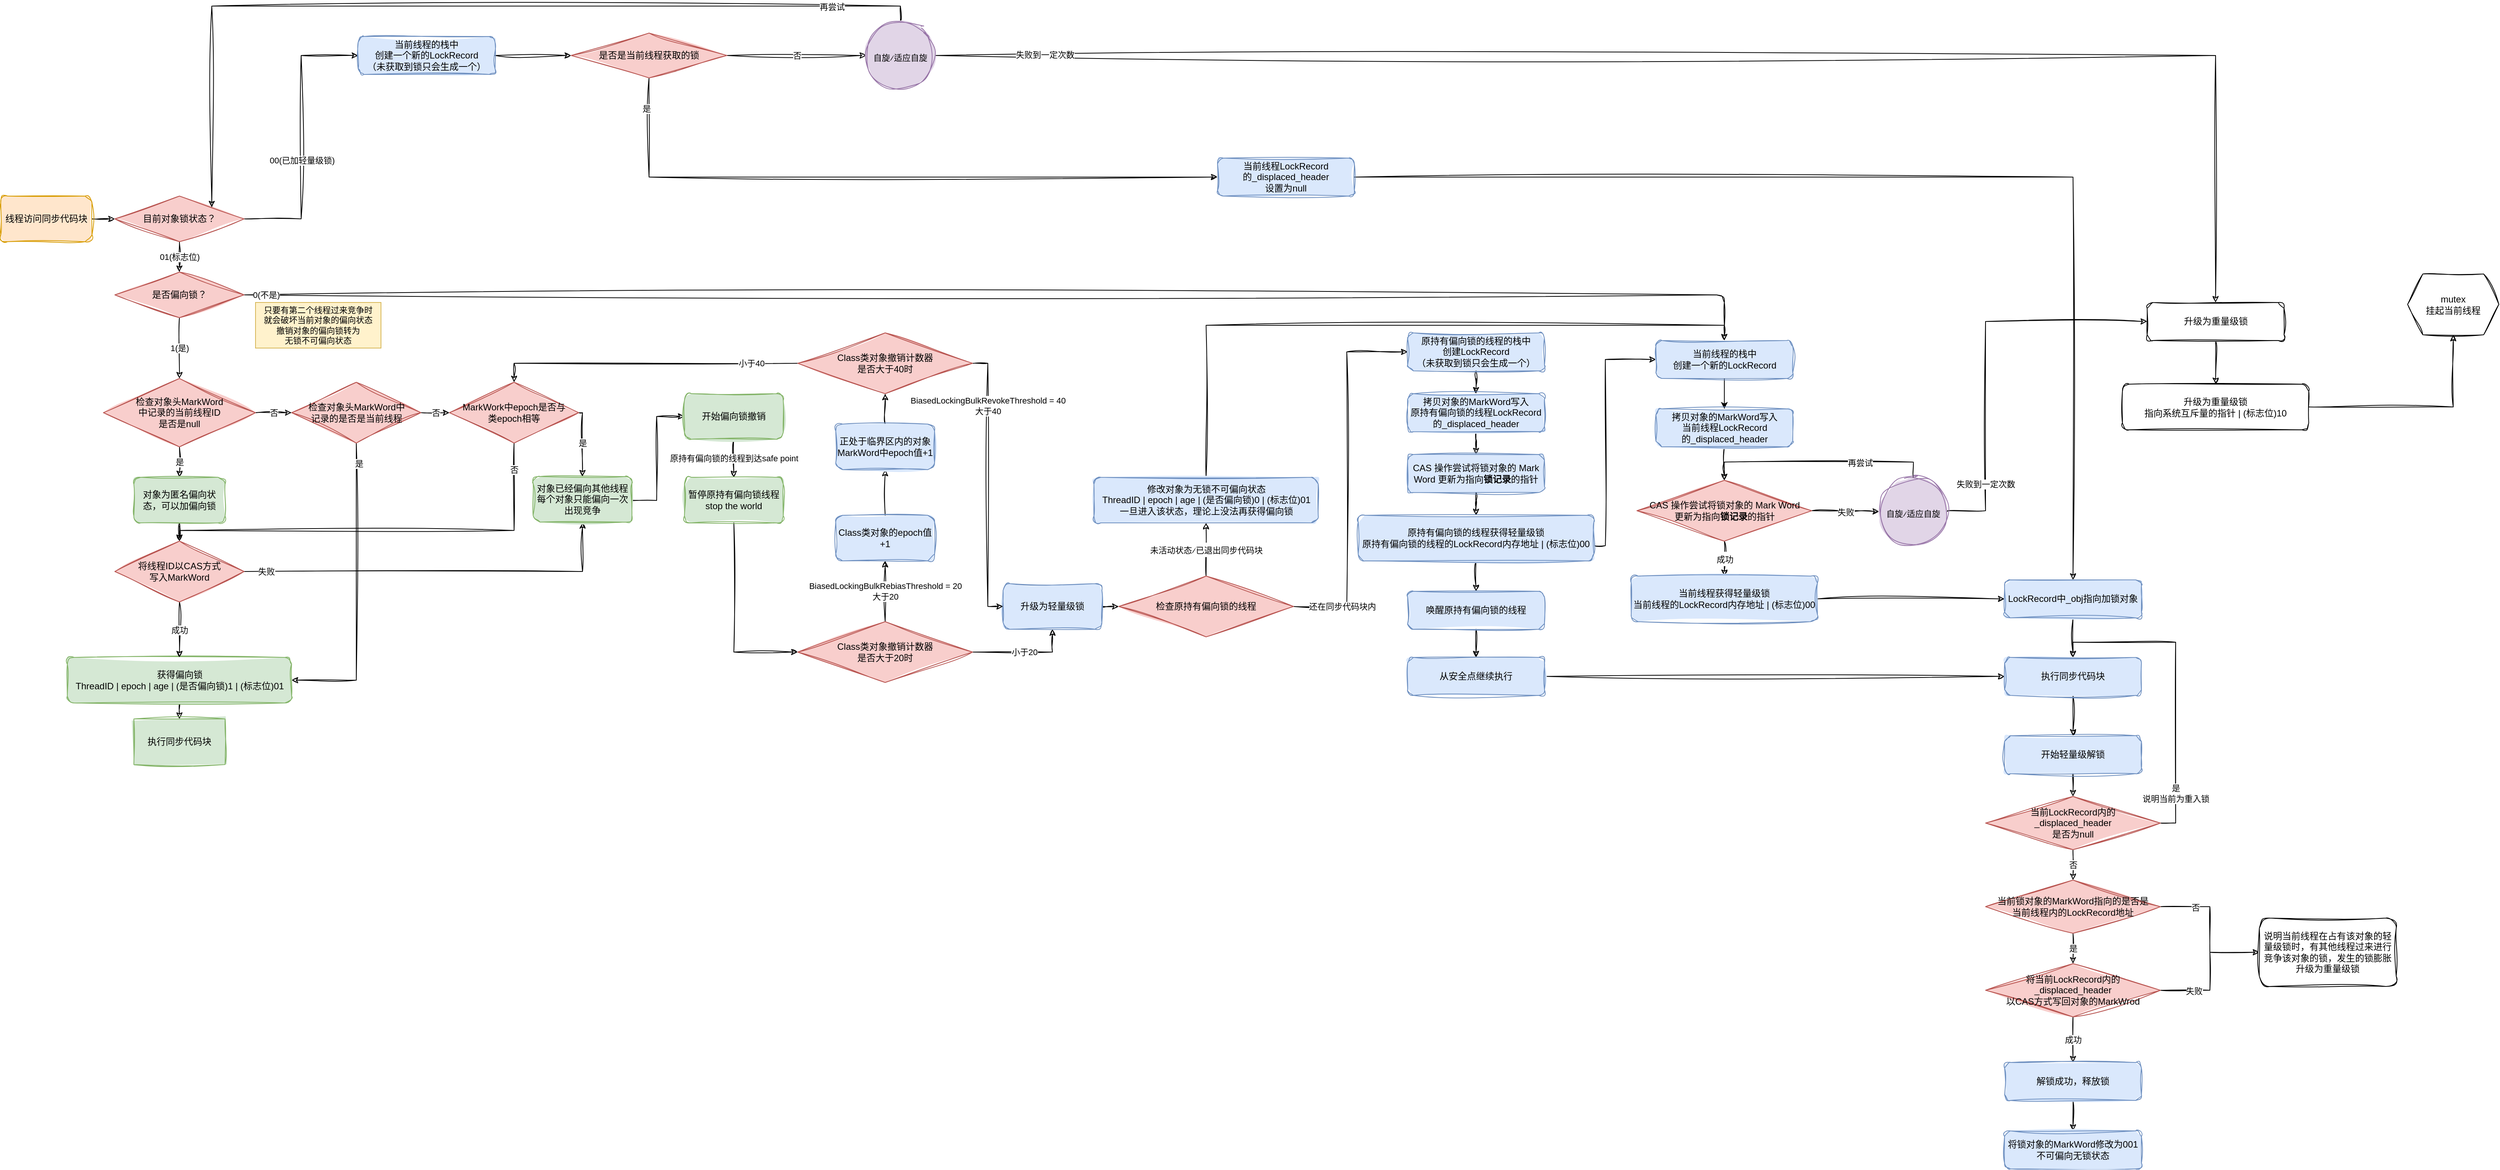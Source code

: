<mxfile version="20.8.16" type="device"><diagram name="第 1 页" id="Y8PNDL50BQj4xOIG8hcO"><mxGraphModel dx="4780" dy="3982" grid="1" gridSize="10" guides="1" tooltips="1" connect="1" arrows="1" fold="1" page="1" pageScale="1" pageWidth="827" pageHeight="1169" math="0" shadow="0"><root><mxCell id="0"/><mxCell id="1" parent="0"/><mxCell id="8H6UXR6yjuKnyTyYUlck-5" style="edgeStyle=orthogonalEdgeStyle;rounded=0;orthogonalLoop=1;jettySize=auto;html=1;exitX=1;exitY=0.5;exitDx=0;exitDy=0;entryX=0;entryY=0.5;entryDx=0;entryDy=0;sketch=1;curveFitting=1;jiggle=2;" parent="1" source="8H6UXR6yjuKnyTyYUlck-1" target="8H6UXR6yjuKnyTyYUlck-2" edge="1"><mxGeometry relative="1" as="geometry"/></mxCell><mxCell id="8H6UXR6yjuKnyTyYUlck-1" value="线程访问同步代码块" style="rounded=1;whiteSpace=wrap;html=1;sketch=1;curveFitting=1;jiggle=2;fillColor=#ffe6cc;strokeColor=#d79b00;fillStyle=solid;" parent="1" vertex="1"><mxGeometry x="10" y="-820" width="120" height="60" as="geometry"/></mxCell><mxCell id="8H6UXR6yjuKnyTyYUlck-6" value="01(标志位)" style="edgeStyle=orthogonalEdgeStyle;rounded=0;orthogonalLoop=1;jettySize=auto;html=1;exitX=0.5;exitY=1;exitDx=0;exitDy=0;entryX=0.5;entryY=0;entryDx=0;entryDy=0;sketch=1;curveFitting=1;jiggle=2;" parent="1" source="8H6UXR6yjuKnyTyYUlck-2" target="8H6UXR6yjuKnyTyYUlck-3" edge="1"><mxGeometry relative="1" as="geometry"><mxPoint as="offset"/></mxGeometry></mxCell><mxCell id="0Wx5KNQBChf4VUPkPu8S-46" style="edgeStyle=orthogonalEdgeStyle;rounded=0;orthogonalLoop=1;jettySize=auto;html=1;exitX=1;exitY=0.5;exitDx=0;exitDy=0;entryX=0;entryY=0.5;entryDx=0;entryDy=0;sketch=1;curveFitting=1;jiggle=2;" parent="1" source="8H6UXR6yjuKnyTyYUlck-2" target="0Wx5KNQBChf4VUPkPu8S-50" edge="1"><mxGeometry relative="1" as="geometry"><mxPoint x="470" y="-1090" as="targetPoint"/></mxGeometry></mxCell><mxCell id="0Wx5KNQBChf4VUPkPu8S-47" value="00(已加轻量级锁)" style="edgeLabel;html=1;align=center;verticalAlign=middle;resizable=0;points=[];" parent="0Wx5KNQBChf4VUPkPu8S-46" vertex="1" connectable="0"><mxGeometry x="-0.16" y="-1" relative="1" as="geometry"><mxPoint y="1" as="offset"/></mxGeometry></mxCell><mxCell id="8H6UXR6yjuKnyTyYUlck-2" value="目前对象锁状态？" style="rhombus;whiteSpace=wrap;html=1;sketch=1;curveFitting=1;jiggle=2;fillColor=#f8cecc;strokeColor=#b85450;fillStyle=solid;" parent="1" vertex="1"><mxGeometry x="160" y="-820" width="170" height="60" as="geometry"/></mxCell><mxCell id="8H6UXR6yjuKnyTyYUlck-7" value="1(是)" style="edgeStyle=orthogonalEdgeStyle;rounded=0;orthogonalLoop=1;jettySize=auto;html=1;exitX=0.5;exitY=1;exitDx=0;exitDy=0;sketch=1;curveFitting=1;jiggle=2;" parent="1" source="8H6UXR6yjuKnyTyYUlck-3" target="8H6UXR6yjuKnyTyYUlck-4" edge="1"><mxGeometry relative="1" as="geometry"/></mxCell><mxCell id="0Wx5KNQBChf4VUPkPu8S-2" style="edgeStyle=orthogonalEdgeStyle;rounded=1;orthogonalLoop=1;jettySize=auto;html=1;exitX=1;exitY=0.5;exitDx=0;exitDy=0;entryX=0.5;entryY=0;entryDx=0;entryDy=0;shadow=0;sketch=1;curveFitting=1;jiggle=2;" parent="1" source="8H6UXR6yjuKnyTyYUlck-3" target="-JZo-2B2mDlL2h-WQSQG-21" edge="1"><mxGeometry relative="1" as="geometry"/></mxCell><mxCell id="0Wx5KNQBChf4VUPkPu8S-3" value="&lt;div&gt;0(不是)&lt;/div&gt;" style="edgeLabel;html=1;align=center;verticalAlign=middle;resizable=0;points=[];" parent="0Wx5KNQBChf4VUPkPu8S-2" vertex="1" connectable="0"><mxGeometry x="-0.445" y="-8" relative="1" as="geometry"><mxPoint x="-528" y="-8" as="offset"/></mxGeometry></mxCell><mxCell id="8H6UXR6yjuKnyTyYUlck-3" value="是否偏向锁？" style="rhombus;whiteSpace=wrap;html=1;sketch=1;curveFitting=1;jiggle=2;fillColor=#f8cecc;strokeColor=#b85450;fillStyle=solid;" parent="1" vertex="1"><mxGeometry x="160" y="-720" width="170" height="60" as="geometry"/></mxCell><mxCell id="8H6UXR6yjuKnyTyYUlck-48" value="是" style="edgeStyle=orthogonalEdgeStyle;rounded=0;orthogonalLoop=1;jettySize=auto;html=1;exitX=0.5;exitY=1;exitDx=0;exitDy=0;entryX=0.5;entryY=0;entryDx=0;entryDy=0;sketch=1;curveFitting=1;jiggle=2;" parent="1" source="8H6UXR6yjuKnyTyYUlck-4" target="8H6UXR6yjuKnyTyYUlck-19" edge="1"><mxGeometry relative="1" as="geometry"/></mxCell><mxCell id="8H6UXR6yjuKnyTyYUlck-51" value="否" style="edgeStyle=orthogonalEdgeStyle;rounded=0;orthogonalLoop=1;jettySize=auto;html=1;exitX=1;exitY=0.5;exitDx=0;exitDy=0;entryX=0;entryY=0.5;entryDx=0;entryDy=0;sketch=1;curveFitting=1;jiggle=2;" parent="1" source="8H6UXR6yjuKnyTyYUlck-4" target="8H6UXR6yjuKnyTyYUlck-13" edge="1"><mxGeometry relative="1" as="geometry"/></mxCell><mxCell id="8H6UXR6yjuKnyTyYUlck-4" value="&lt;div&gt;检查对象头MarkWord&lt;/div&gt;&lt;div&gt;中记录的当前线程ID&lt;/div&gt;&lt;div&gt;是否是null&lt;br&gt;&lt;/div&gt;" style="rhombus;whiteSpace=wrap;html=1;sketch=1;curveFitting=1;jiggle=2;fillColor=#f8cecc;strokeColor=#b85450;fillStyle=solid;" parent="1" vertex="1"><mxGeometry x="145" y="-580" width="200" height="90" as="geometry"/></mxCell><mxCell id="8H6UXR6yjuKnyTyYUlck-12" style="edgeStyle=orthogonalEdgeStyle;rounded=0;orthogonalLoop=1;jettySize=auto;html=1;exitX=0.5;exitY=1;exitDx=0;exitDy=0;entryX=0.5;entryY=0;entryDx=0;entryDy=0;sketch=1;curveFitting=1;jiggle=2;" parent="1" source="8H6UXR6yjuKnyTyYUlck-8" target="8H6UXR6yjuKnyTyYUlck-11" edge="1"><mxGeometry relative="1" as="geometry"/></mxCell><mxCell id="8H6UXR6yjuKnyTyYUlck-8" value="&lt;div&gt;获得偏向锁&lt;/div&gt;&lt;div&gt;ThreadID | epoch | age | (是否偏向锁)1 | (标志位)01&lt;br&gt;&lt;/div&gt;" style="rounded=1;whiteSpace=wrap;html=1;sketch=1;curveFitting=1;jiggle=2;fillColor=#d5e8d4;strokeColor=#82b366;fillStyle=solid;" parent="1" vertex="1"><mxGeometry x="97.5" y="-213" width="295" height="60" as="geometry"/></mxCell><mxCell id="8H6UXR6yjuKnyTyYUlck-11" value="执行同步代码块" style="rounded=0;whiteSpace=wrap;html=1;sketch=1;curveFitting=1;jiggle=2;fillColor=#d5e8d4;strokeColor=#82b366;fillStyle=solid;" parent="1" vertex="1"><mxGeometry x="185" y="-132" width="120" height="60" as="geometry"/></mxCell><mxCell id="8H6UXR6yjuKnyTyYUlck-52" value="是" style="edgeStyle=orthogonalEdgeStyle;rounded=0;orthogonalLoop=1;jettySize=auto;html=1;exitX=0.5;exitY=1;exitDx=0;exitDy=0;entryX=1;entryY=0.5;entryDx=0;entryDy=0;sketch=1;curveFitting=1;jiggle=2;" parent="1" source="8H6UXR6yjuKnyTyYUlck-13" target="8H6UXR6yjuKnyTyYUlck-8" edge="1"><mxGeometry x="-0.863" y="3" relative="1" as="geometry"><mxPoint as="offset"/></mxGeometry></mxCell><mxCell id="8H6UXR6yjuKnyTyYUlck-54" value="否" style="edgeStyle=orthogonalEdgeStyle;rounded=0;orthogonalLoop=1;jettySize=auto;html=1;exitX=1;exitY=0.5;exitDx=0;exitDy=0;entryX=0;entryY=0.5;entryDx=0;entryDy=0;sketch=1;curveFitting=1;jiggle=2;" parent="1" source="8H6UXR6yjuKnyTyYUlck-13" target="8H6UXR6yjuKnyTyYUlck-53" edge="1"><mxGeometry relative="1" as="geometry"/></mxCell><mxCell id="8H6UXR6yjuKnyTyYUlck-13" value="&lt;div&gt;检查对象头MarkWord中&lt;/div&gt;&lt;div&gt;记录的是否是当前线程&lt;br&gt;&lt;/div&gt;" style="rhombus;whiteSpace=wrap;html=1;sketch=1;curveFitting=1;jiggle=2;fillColor=#f8cecc;strokeColor=#b85450;fillStyle=solid;" parent="1" vertex="1"><mxGeometry x="392.5" y="-575" width="170" height="80" as="geometry"/></mxCell><mxCell id="8H6UXR6yjuKnyTyYUlck-50" value="成功" style="edgeStyle=orthogonalEdgeStyle;rounded=0;orthogonalLoop=1;jettySize=auto;html=1;exitX=0.5;exitY=1;exitDx=0;exitDy=0;entryX=0.5;entryY=0;entryDx=0;entryDy=0;sketch=1;curveFitting=1;jiggle=2;" parent="1" source="8H6UXR6yjuKnyTyYUlck-18" target="8H6UXR6yjuKnyTyYUlck-8" edge="1"><mxGeometry relative="1" as="geometry"/></mxCell><mxCell id="8H6UXR6yjuKnyTyYUlck-56" value="失败" style="edgeStyle=orthogonalEdgeStyle;rounded=0;orthogonalLoop=1;jettySize=auto;html=1;exitX=1;exitY=0.5;exitDx=0;exitDy=0;entryX=0.5;entryY=1;entryDx=0;entryDy=0;sketch=1;curveFitting=1;jiggle=2;" parent="1" source="8H6UXR6yjuKnyTyYUlck-18" target="8H6UXR6yjuKnyTyYUlck-25" edge="1"><mxGeometry x="-0.888" relative="1" as="geometry"><mxPoint as="offset"/></mxGeometry></mxCell><mxCell id="8H6UXR6yjuKnyTyYUlck-18" value="&lt;div&gt;将线程ID以CAS方式&lt;/div&gt;&lt;div&gt;写入MarkWord&lt;/div&gt;" style="rhombus;whiteSpace=wrap;html=1;sketch=1;curveFitting=1;jiggle=2;fillColor=#f8cecc;strokeColor=#b85450;fillStyle=solid;" parent="1" vertex="1"><mxGeometry x="160" y="-366" width="170" height="80" as="geometry"/></mxCell><mxCell id="8H6UXR6yjuKnyTyYUlck-49" style="edgeStyle=orthogonalEdgeStyle;rounded=0;orthogonalLoop=1;jettySize=auto;html=1;exitX=0.5;exitY=1;exitDx=0;exitDy=0;sketch=1;curveFitting=1;jiggle=2;" parent="1" source="8H6UXR6yjuKnyTyYUlck-19" target="8H6UXR6yjuKnyTyYUlck-18" edge="1"><mxGeometry relative="1" as="geometry"/></mxCell><mxCell id="8H6UXR6yjuKnyTyYUlck-19" value="对象为匿名偏向状态，可以加偏向锁" style="rounded=1;whiteSpace=wrap;html=1;sketch=1;curveFitting=1;jiggle=2;fillColor=#d5e8d4;strokeColor=#82b366;fillStyle=solid;" parent="1" vertex="1"><mxGeometry x="185" y="-450" width="120" height="60" as="geometry"/></mxCell><mxCell id="6eZ106JahWfcC5_vLtNl-2" style="edgeStyle=orthogonalEdgeStyle;rounded=0;orthogonalLoop=1;jettySize=auto;html=1;exitX=1;exitY=0.5;exitDx=0;exitDy=0;entryX=0;entryY=0.5;entryDx=0;entryDy=0;sketch=1;curveFitting=1;jiggle=2;" parent="1" target="8H6UXR6yjuKnyTyYUlck-29" edge="1"><mxGeometry relative="1" as="geometry"><mxPoint x="835" y="-420" as="sourcePoint"/></mxGeometry></mxCell><mxCell id="8H6UXR6yjuKnyTyYUlck-25" value="&lt;div&gt;对象已经偏向其他线程&lt;/div&gt;&lt;div&gt;每个对象只能偏向一次&lt;/div&gt;&lt;div&gt;出现竞争&lt;br&gt;&lt;/div&gt;" style="rounded=1;whiteSpace=wrap;html=1;sketch=1;curveFitting=1;jiggle=2;fillColor=#d5e8d4;strokeColor=#82b366;fillStyle=solid;" parent="1" vertex="1"><mxGeometry x="710" y="-451" width="130" height="60" as="geometry"/></mxCell><mxCell id="8H6UXR6yjuKnyTyYUlck-32" value="原持有偏向锁的线程到达safe point" style="edgeStyle=orthogonalEdgeStyle;rounded=0;orthogonalLoop=1;jettySize=auto;html=1;exitX=0.5;exitY=1;exitDx=0;exitDy=0;entryX=0.5;entryY=0;entryDx=0;entryDy=0;sketch=1;curveFitting=1;jiggle=2;" parent="1" source="8H6UXR6yjuKnyTyYUlck-29" target="8H6UXR6yjuKnyTyYUlck-31" edge="1"><mxGeometry relative="1" as="geometry"/></mxCell><mxCell id="8H6UXR6yjuKnyTyYUlck-29" value="开始偏向锁撤销" style="rounded=1;whiteSpace=wrap;html=1;sketch=1;curveFitting=1;jiggle=2;fillColor=#d5e8d4;strokeColor=#82b366;fillStyle=solid;" parent="1" vertex="1"><mxGeometry x="909" y="-560" width="130" height="60" as="geometry"/></mxCell><mxCell id="6eZ106JahWfcC5_vLtNl-40" style="edgeStyle=orthogonalEdgeStyle;rounded=0;sketch=1;hachureGap=4;jiggle=2;curveFitting=1;orthogonalLoop=1;jettySize=auto;html=1;exitX=0.5;exitY=1;exitDx=0;exitDy=0;entryX=0;entryY=0.5;entryDx=0;entryDy=0;fontFamily=Architects Daughter;fontSource=https%3A%2F%2Ffonts.googleapis.com%2Fcss%3Ffamily%3DArchitects%2BDaughter;fontSize=16;" parent="1" source="8H6UXR6yjuKnyTyYUlck-31" target="8H6UXR6yjuKnyTyYUlck-40" edge="1"><mxGeometry relative="1" as="geometry"/></mxCell><mxCell id="8H6UXR6yjuKnyTyYUlck-31" value="&lt;div&gt;暂停原持有偏向锁线程&lt;/div&gt;&lt;div&gt;stop the world&lt;br&gt;&lt;/div&gt;" style="rounded=1;whiteSpace=wrap;html=1;sketch=1;curveFitting=1;jiggle=2;fillColor=#d5e8d4;strokeColor=#82b366;fillStyle=solid;" parent="1" vertex="1"><mxGeometry x="909" y="-450" width="130" height="60" as="geometry"/></mxCell><mxCell id="0Wx5KNQBChf4VUPkPu8S-41" style="edgeStyle=orthogonalEdgeStyle;rounded=0;orthogonalLoop=1;jettySize=auto;html=1;exitX=1;exitY=0.5;exitDx=0;exitDy=0;entryX=0;entryY=0.5;entryDx=0;entryDy=0;sketch=1;curveFitting=1;jiggle=2;" parent="1" source="8H6UXR6yjuKnyTyYUlck-33" target="6eZ106JahWfcC5_vLtNl-41" edge="1"><mxGeometry relative="1" as="geometry"/></mxCell><mxCell id="8H6UXR6yjuKnyTyYUlck-33" value="升级为轻量级锁" style="rounded=1;whiteSpace=wrap;html=1;sketch=1;curveFitting=1;jiggle=2;fillColor=#dae8fc;strokeColor=#6c8ebf;fillStyle=solid;" parent="1" vertex="1"><mxGeometry x="1328" y="-310" width="130" height="60" as="geometry"/></mxCell><mxCell id="6eZ106JahWfcC5_vLtNl-21" value="BiasedLockingBulkRebiasThreshold = 20&lt;div&gt;大于20&lt;br&gt;&lt;/div&gt;" style="edgeStyle=orthogonalEdgeStyle;rounded=0;orthogonalLoop=1;jettySize=auto;html=1;exitX=0.5;exitY=0;exitDx=0;exitDy=0;entryX=0.5;entryY=1;entryDx=0;entryDy=0;sketch=1;curveFitting=1;jiggle=2;" parent="1" source="8H6UXR6yjuKnyTyYUlck-40" target="6eZ106JahWfcC5_vLtNl-20" edge="1"><mxGeometry relative="1" as="geometry"/></mxCell><mxCell id="6eZ106JahWfcC5_vLtNl-26" value="小于20" style="edgeStyle=orthogonalEdgeStyle;rounded=0;orthogonalLoop=1;jettySize=auto;html=1;exitX=1;exitY=0.5;exitDx=0;exitDy=0;entryX=0.5;entryY=1;entryDx=0;entryDy=0;sketch=1;curveFitting=1;jiggle=2;" parent="1" source="8H6UXR6yjuKnyTyYUlck-40" target="8H6UXR6yjuKnyTyYUlck-33" edge="1"><mxGeometry relative="1" as="geometry"/></mxCell><mxCell id="8H6UXR6yjuKnyTyYUlck-40" value="&lt;div&gt;Class类对象撤销计数器&lt;/div&gt;&lt;div&gt;是否大于20时&lt;/div&gt;" style="rhombus;whiteSpace=wrap;html=1;sketch=1;curveFitting=1;jiggle=2;fillColor=#f8cecc;strokeColor=#b85450;fillStyle=solid;" parent="1" vertex="1"><mxGeometry x="1058" y="-260" width="230" height="80" as="geometry"/></mxCell><mxCell id="8H6UXR6yjuKnyTyYUlck-55" value="否" style="edgeStyle=orthogonalEdgeStyle;rounded=0;orthogonalLoop=1;jettySize=auto;html=1;exitX=0.5;exitY=1;exitDx=0;exitDy=0;entryX=0.5;entryY=0;entryDx=0;entryDy=0;sketch=1;curveFitting=1;jiggle=2;" parent="1" source="8H6UXR6yjuKnyTyYUlck-53" target="8H6UXR6yjuKnyTyYUlck-18" edge="1"><mxGeometry x="-0.877" relative="1" as="geometry"><Array as="points"><mxPoint x="685" y="-380"/><mxPoint x="245" y="-380"/></Array><mxPoint as="offset"/></mxGeometry></mxCell><mxCell id="8H6UXR6yjuKnyTyYUlck-57" value="是" style="edgeStyle=orthogonalEdgeStyle;rounded=0;orthogonalLoop=1;jettySize=auto;html=1;exitX=1;exitY=0.5;exitDx=0;exitDy=0;entryX=0.5;entryY=0;entryDx=0;entryDy=0;sketch=1;curveFitting=1;jiggle=2;" parent="1" source="8H6UXR6yjuKnyTyYUlck-53" target="8H6UXR6yjuKnyTyYUlck-25" edge="1"><mxGeometry relative="1" as="geometry"><Array as="points"><mxPoint x="775" y="-535"/></Array></mxGeometry></mxCell><mxCell id="8H6UXR6yjuKnyTyYUlck-53" value="&lt;div&gt;MarkWork中epoch是否与&lt;/div&gt;&lt;div&gt;类epoch相等&lt;/div&gt;" style="rhombus;whiteSpace=wrap;html=1;sketch=1;curveFitting=1;jiggle=2;fillColor=#f8cecc;strokeColor=#b85450;fillStyle=solid;" parent="1" vertex="1"><mxGeometry x="600" y="-575" width="170" height="80" as="geometry"/></mxCell><mxCell id="6eZ106JahWfcC5_vLtNl-27" value="&lt;div&gt;BiasedLockingBulkRevokeThreshold = 40&lt;/div&gt;&lt;div&gt;大于40&lt;br&gt;&lt;/div&gt;" style="edgeStyle=orthogonalEdgeStyle;rounded=0;orthogonalLoop=1;jettySize=auto;html=1;exitX=1;exitY=0.5;exitDx=0;exitDy=0;entryX=0;entryY=0.5;entryDx=0;entryDy=0;sketch=1;curveFitting=1;jiggle=2;" parent="1" source="6eZ106JahWfcC5_vLtNl-14" target="8H6UXR6yjuKnyTyYUlck-33" edge="1"><mxGeometry x="-0.579" relative="1" as="geometry"><Array as="points"><mxPoint x="1308" y="-600"/><mxPoint x="1308" y="-280"/></Array><mxPoint as="offset"/></mxGeometry></mxCell><mxCell id="6eZ106JahWfcC5_vLtNl-29" style="edgeStyle=orthogonalEdgeStyle;rounded=0;orthogonalLoop=1;jettySize=auto;html=1;exitX=0;exitY=0.5;exitDx=0;exitDy=0;entryX=0.5;entryY=0;entryDx=0;entryDy=0;sketch=1;curveFitting=1;jiggle=2;" parent="1" source="6eZ106JahWfcC5_vLtNl-14" target="8H6UXR6yjuKnyTyYUlck-53" edge="1"><mxGeometry relative="1" as="geometry"/></mxCell><mxCell id="6eZ106JahWfcC5_vLtNl-30" value="小于40" style="edgeLabel;html=1;align=center;verticalAlign=middle;resizable=0;points=[];" parent="6eZ106JahWfcC5_vLtNl-29" vertex="1" connectable="0"><mxGeometry x="-0.693" relative="1" as="geometry"><mxPoint as="offset"/></mxGeometry></mxCell><mxCell id="6eZ106JahWfcC5_vLtNl-14" value="&lt;div&gt;Class类对象撤销计数器&lt;/div&gt;&lt;div&gt;是否大于40时&lt;/div&gt;" style="rhombus;whiteSpace=wrap;html=1;sketch=1;curveFitting=1;jiggle=2;fillColor=#f8cecc;strokeColor=#b85450;fillStyle=solid;" parent="1" vertex="1"><mxGeometry x="1058" y="-640" width="230" height="80" as="geometry"/></mxCell><mxCell id="6eZ106JahWfcC5_vLtNl-24" style="edgeStyle=orthogonalEdgeStyle;rounded=0;orthogonalLoop=1;jettySize=auto;html=1;exitX=0.5;exitY=0;exitDx=0;exitDy=0;entryX=0.5;entryY=1;entryDx=0;entryDy=0;sketch=1;curveFitting=1;jiggle=2;" parent="1" source="6eZ106JahWfcC5_vLtNl-20" target="6eZ106JahWfcC5_vLtNl-23" edge="1"><mxGeometry relative="1" as="geometry"/></mxCell><mxCell id="6eZ106JahWfcC5_vLtNl-20" value="Class类对象的epoch值+1" style="rounded=1;whiteSpace=wrap;html=1;sketch=1;curveFitting=1;jiggle=2;fillColor=#dae8fc;strokeColor=#6c8ebf;fillStyle=solid;" parent="1" vertex="1"><mxGeometry x="1108" y="-400" width="130" height="60" as="geometry"/></mxCell><mxCell id="6eZ106JahWfcC5_vLtNl-25" style="edgeStyle=orthogonalEdgeStyle;rounded=0;orthogonalLoop=1;jettySize=auto;html=1;exitX=0.5;exitY=0;exitDx=0;exitDy=0;entryX=0.5;entryY=1;entryDx=0;entryDy=0;sketch=1;curveFitting=1;jiggle=2;" parent="1" source="6eZ106JahWfcC5_vLtNl-23" target="6eZ106JahWfcC5_vLtNl-14" edge="1"><mxGeometry relative="1" as="geometry"/></mxCell><mxCell id="6eZ106JahWfcC5_vLtNl-23" value="正处于临界区内的对象MarkWord中epoch值+1" style="rounded=1;whiteSpace=wrap;html=1;sketch=1;curveFitting=1;jiggle=2;fillColor=#dae8fc;strokeColor=#6c8ebf;fillStyle=solid;" parent="1" vertex="1"><mxGeometry x="1108" y="-520" width="130" height="60" as="geometry"/></mxCell><mxCell id="6eZ106JahWfcC5_vLtNl-36" value="还在同步代码块内" style="edgeStyle=orthogonalEdgeStyle;rounded=0;orthogonalLoop=1;jettySize=auto;html=1;exitX=1;exitY=0.5;exitDx=0;exitDy=0;sketch=1;curveFitting=1;jiggle=2;entryX=0;entryY=0.5;entryDx=0;entryDy=0;" parent="1" source="6eZ106JahWfcC5_vLtNl-41" target="-JZo-2B2mDlL2h-WQSQG-1" edge="1"><mxGeometry x="-0.736" relative="1" as="geometry"><mxPoint x="1872.5" y="-136" as="sourcePoint"/><mxPoint x="1930" y="-270" as="targetPoint"/><Array as="points"><mxPoint x="1780" y="-280"/><mxPoint x="1780" y="-615"/></Array><mxPoint as="offset"/></mxGeometry></mxCell><mxCell id="6eZ106JahWfcC5_vLtNl-45" value="&lt;font style=&quot;font-size: 11px;&quot;&gt;未活动状态/已退出同步代码块&lt;br&gt;&lt;/font&gt;" style="edgeStyle=orthogonalEdgeStyle;rounded=0;sketch=1;hachureGap=4;jiggle=2;curveFitting=1;orthogonalLoop=1;jettySize=auto;html=1;exitX=0.5;exitY=0;exitDx=0;exitDy=0;entryX=0.5;entryY=1;entryDx=0;entryDy=0;fontFamily=Architects Daughter;fontSource=https%3A%2F%2Ffonts.googleapis.com%2Fcss%3Ffamily%3DArchitects%2BDaughter;fontSize=16;" parent="1" source="6eZ106JahWfcC5_vLtNl-41" target="6eZ106JahWfcC5_vLtNl-43" edge="1"><mxGeometry relative="1" as="geometry"/></mxCell><mxCell id="6eZ106JahWfcC5_vLtNl-41" value="检查原持有偏向锁的线程" style="rhombus;whiteSpace=wrap;html=1;sketch=1;curveFitting=1;jiggle=2;fillColor=#f8cecc;strokeColor=#b85450;fillStyle=solid;" parent="1" vertex="1"><mxGeometry x="1480" y="-320" width="230" height="80" as="geometry"/></mxCell><mxCell id="-JZo-2B2mDlL2h-WQSQG-40" style="edgeStyle=orthogonalEdgeStyle;rounded=0;sketch=1;hachureGap=4;jiggle=2;curveFitting=1;orthogonalLoop=1;jettySize=auto;html=1;exitX=0.5;exitY=0;exitDx=0;exitDy=0;entryX=0.5;entryY=0;entryDx=0;entryDy=0;fontFamily=Architects Daughter;fontSource=https%3A%2F%2Ffonts.googleapis.com%2Fcss%3Ffamily%3DArchitects%2BDaughter;fontSize=16;" parent="1" source="6eZ106JahWfcC5_vLtNl-43" target="-JZo-2B2mDlL2h-WQSQG-21" edge="1"><mxGeometry relative="1" as="geometry"/></mxCell><mxCell id="6eZ106JahWfcC5_vLtNl-43" value="&lt;div&gt;修改对象为无锁不可偏向状态&lt;/div&gt;&lt;div&gt;ThreadID | epoch | age | (是否偏向锁)0 | (标志位)01&lt;br&gt;&lt;/div&gt;&lt;div&gt;一旦进入该状态，理论上没法再获得偏向锁&lt;/div&gt;" style="rounded=1;whiteSpace=wrap;html=1;sketch=1;curveFitting=1;jiggle=2;fillColor=#dae8fc;strokeColor=#6c8ebf;fillStyle=solid;" parent="1" vertex="1"><mxGeometry x="1447.5" y="-450" width="295" height="60" as="geometry"/></mxCell><mxCell id="-JZo-2B2mDlL2h-WQSQG-12" style="edgeStyle=orthogonalEdgeStyle;rounded=0;sketch=1;hachureGap=4;jiggle=2;curveFitting=1;orthogonalLoop=1;jettySize=auto;html=1;exitX=0.5;exitY=1;exitDx=0;exitDy=0;fontFamily=Architects Daughter;fontSource=https%3A%2F%2Ffonts.googleapis.com%2Fcss%3Ffamily%3DArchitects%2BDaughter;fontSize=16;" parent="1" source="-JZo-2B2mDlL2h-WQSQG-1" target="-JZo-2B2mDlL2h-WQSQG-11" edge="1"><mxGeometry relative="1" as="geometry"/></mxCell><mxCell id="-JZo-2B2mDlL2h-WQSQG-1" value="&lt;div&gt;原持有偏向锁的线程的栈中&lt;/div&gt;&lt;div&gt;创建LockRecord&lt;/div&gt;&lt;div&gt;（未获取到锁只会生成一个）&lt;br&gt;&lt;/div&gt;" style="rounded=1;whiteSpace=wrap;html=1;sketch=1;curveFitting=1;jiggle=2;fillColor=#dae8fc;strokeColor=#6c8ebf;fillStyle=solid;" parent="1" vertex="1"><mxGeometry x="1860" y="-640" width="180" height="50" as="geometry"/></mxCell><mxCell id="-JZo-2B2mDlL2h-WQSQG-14" style="edgeStyle=orthogonalEdgeStyle;rounded=0;sketch=1;hachureGap=4;jiggle=2;curveFitting=1;orthogonalLoop=1;jettySize=auto;html=1;exitX=0.5;exitY=1;exitDx=0;exitDy=0;fontFamily=Architects Daughter;fontSource=https%3A%2F%2Ffonts.googleapis.com%2Fcss%3Ffamily%3DArchitects%2BDaughter;fontSize=16;" parent="1" source="-JZo-2B2mDlL2h-WQSQG-11" target="-JZo-2B2mDlL2h-WQSQG-13" edge="1"><mxGeometry relative="1" as="geometry"/></mxCell><mxCell id="-JZo-2B2mDlL2h-WQSQG-11" value="&lt;div&gt;拷贝对象的MarkWord写入&lt;br&gt;&lt;/div&gt;&lt;div&gt;原持有偏向锁的线程LockRecord&lt;/div&gt;&lt;div&gt;的_displaced_header&lt;/div&gt;" style="rounded=1;whiteSpace=wrap;html=1;sketch=1;curveFitting=1;jiggle=2;fillColor=#dae8fc;strokeColor=#6c8ebf;fillStyle=solid;" parent="1" vertex="1"><mxGeometry x="1860" y="-560" width="180" height="50" as="geometry"/></mxCell><mxCell id="-JZo-2B2mDlL2h-WQSQG-16" style="edgeStyle=orthogonalEdgeStyle;rounded=0;sketch=1;hachureGap=4;jiggle=2;curveFitting=1;orthogonalLoop=1;jettySize=auto;html=1;exitX=0.5;exitY=1;exitDx=0;exitDy=0;fontFamily=Architects Daughter;fontSource=https%3A%2F%2Ffonts.googleapis.com%2Fcss%3Ffamily%3DArchitects%2BDaughter;fontSize=16;" parent="1" source="-JZo-2B2mDlL2h-WQSQG-13" target="-JZo-2B2mDlL2h-WQSQG-15" edge="1"><mxGeometry relative="1" as="geometry"/></mxCell><mxCell id="-JZo-2B2mDlL2h-WQSQG-13" value="CAS 操作尝试将锁对象的 Mark Word 更新为指向&lt;strong&gt;锁记录&lt;/strong&gt;的指针" style="rounded=1;whiteSpace=wrap;html=1;sketch=1;curveFitting=1;jiggle=2;fillColor=#dae8fc;strokeColor=#6c8ebf;fillStyle=solid;" parent="1" vertex="1"><mxGeometry x="1860" y="-480" width="180" height="50" as="geometry"/></mxCell><mxCell id="-JZo-2B2mDlL2h-WQSQG-18" style="edgeStyle=orthogonalEdgeStyle;rounded=0;sketch=1;hachureGap=4;jiggle=2;curveFitting=1;orthogonalLoop=1;jettySize=auto;html=1;exitX=0.5;exitY=1;exitDx=0;exitDy=0;entryX=0.5;entryY=0;entryDx=0;entryDy=0;fontFamily=Architects Daughter;fontSource=https%3A%2F%2Ffonts.googleapis.com%2Fcss%3Ffamily%3DArchitects%2BDaughter;fontSize=16;" parent="1" source="-JZo-2B2mDlL2h-WQSQG-15" target="-JZo-2B2mDlL2h-WQSQG-17" edge="1"><mxGeometry relative="1" as="geometry"/></mxCell><mxCell id="-JZo-2B2mDlL2h-WQSQG-22" style="edgeStyle=orthogonalEdgeStyle;rounded=0;sketch=1;hachureGap=4;jiggle=2;curveFitting=1;orthogonalLoop=1;jettySize=auto;html=1;exitX=1;exitY=0.5;exitDx=0;exitDy=0;entryX=0;entryY=0.5;entryDx=0;entryDy=0;fontFamily=Architects Daughter;fontSource=https%3A%2F%2Ffonts.googleapis.com%2Fcss%3Ffamily%3DArchitects%2BDaughter;fontSize=16;" parent="1" source="-JZo-2B2mDlL2h-WQSQG-15" target="-JZo-2B2mDlL2h-WQSQG-21" edge="1"><mxGeometry relative="1" as="geometry"><Array as="points"><mxPoint x="2105" y="-360"/><mxPoint x="2120" y="-360"/><mxPoint x="2120" y="-605"/></Array></mxGeometry></mxCell><mxCell id="-JZo-2B2mDlL2h-WQSQG-15" value="&lt;div&gt;原持有偏向锁的线程获得轻量级锁&lt;/div&gt;&lt;div&gt;原持有偏向锁的线程的LockRecord内存地址 | (标志位)00&lt;br&gt;&lt;/div&gt;" style="rounded=1;whiteSpace=wrap;html=1;sketch=1;curveFitting=1;jiggle=2;fillColor=#dae8fc;strokeColor=#6c8ebf;fillStyle=solid;" parent="1" vertex="1"><mxGeometry x="1795" y="-400" width="310" height="60" as="geometry"/></mxCell><mxCell id="-JZo-2B2mDlL2h-WQSQG-20" style="edgeStyle=orthogonalEdgeStyle;rounded=0;sketch=1;hachureGap=4;jiggle=2;curveFitting=1;orthogonalLoop=1;jettySize=auto;html=1;exitX=0.5;exitY=1;exitDx=0;exitDy=0;entryX=0.5;entryY=0;entryDx=0;entryDy=0;fontFamily=Architects Daughter;fontSource=https%3A%2F%2Ffonts.googleapis.com%2Fcss%3Ffamily%3DArchitects%2BDaughter;fontSize=16;" parent="1" source="-JZo-2B2mDlL2h-WQSQG-17" target="-JZo-2B2mDlL2h-WQSQG-19" edge="1"><mxGeometry relative="1" as="geometry"/></mxCell><mxCell id="-JZo-2B2mDlL2h-WQSQG-17" value="&lt;div&gt;唤醒原持有偏向锁的线程&lt;/div&gt;" style="rounded=1;whiteSpace=wrap;html=1;sketch=1;curveFitting=1;jiggle=2;fillColor=#dae8fc;strokeColor=#6c8ebf;fillStyle=solid;" parent="1" vertex="1"><mxGeometry x="1860" y="-300" width="180" height="50" as="geometry"/></mxCell><mxCell id="fS-jqDdnOr90gYQ3bmz0-1" style="edgeStyle=orthogonalEdgeStyle;rounded=0;orthogonalLoop=1;jettySize=auto;html=1;exitX=1;exitY=0.5;exitDx=0;exitDy=0;entryX=0;entryY=0.5;entryDx=0;entryDy=0;sketch=1;curveFitting=1;jiggle=2;" edge="1" parent="1" source="-JZo-2B2mDlL2h-WQSQG-19" target="0Wx5KNQBChf4VUPkPu8S-23"><mxGeometry relative="1" as="geometry"/></mxCell><mxCell id="-JZo-2B2mDlL2h-WQSQG-19" value="从安全点继续执行" style="rounded=1;whiteSpace=wrap;html=1;sketch=1;curveFitting=1;jiggle=2;fillColor=#dae8fc;strokeColor=#6c8ebf;fillStyle=solid;" parent="1" vertex="1"><mxGeometry x="1860" y="-213" width="180" height="50" as="geometry"/></mxCell><mxCell id="0Wx5KNQBChf4VUPkPu8S-11" style="edgeStyle=orthogonalEdgeStyle;rounded=0;orthogonalLoop=1;jettySize=auto;html=1;exitX=0.5;exitY=1;exitDx=0;exitDy=0;entryX=0.5;entryY=0;entryDx=0;entryDy=0;" parent="1" source="-JZo-2B2mDlL2h-WQSQG-21" target="-JZo-2B2mDlL2h-WQSQG-23" edge="1"><mxGeometry relative="1" as="geometry"><mxPoint x="2277" y="-550" as="targetPoint"/><Array as="points"><mxPoint x="2277" y="-550"/><mxPoint x="2277" y="-550"/></Array></mxGeometry></mxCell><mxCell id="-JZo-2B2mDlL2h-WQSQG-21" value="&lt;div&gt;当前线程的栈中&lt;/div&gt;&lt;div&gt;创建一个新的LockRecord&lt;/div&gt;" style="rounded=1;whiteSpace=wrap;html=1;sketch=1;curveFitting=1;jiggle=2;fillColor=#dae8fc;strokeColor=#6c8ebf;fillStyle=solid;" parent="1" vertex="1"><mxGeometry x="2186.5" y="-630" width="180" height="50" as="geometry"/></mxCell><mxCell id="-JZo-2B2mDlL2h-WQSQG-28" style="edgeStyle=orthogonalEdgeStyle;rounded=0;sketch=1;hachureGap=4;jiggle=2;curveFitting=1;orthogonalLoop=1;jettySize=auto;html=1;exitX=0.5;exitY=1;exitDx=0;exitDy=0;entryX=0.5;entryY=0;entryDx=0;entryDy=0;fontFamily=Architects Daughter;fontSource=https%3A%2F%2Ffonts.googleapis.com%2Fcss%3Ffamily%3DArchitects%2BDaughter;fontSize=16;" parent="1" source="-JZo-2B2mDlL2h-WQSQG-23" target="-JZo-2B2mDlL2h-WQSQG-27" edge="1"><mxGeometry relative="1" as="geometry"><Array as="points"><mxPoint x="2277" y="-460"/><mxPoint x="2277" y="-460"/></Array></mxGeometry></mxCell><mxCell id="-JZo-2B2mDlL2h-WQSQG-23" value="&lt;div&gt;拷贝对象的MarkWord写入&lt;br&gt;&lt;/div&gt;&lt;div&gt;当前线程LockRecord&lt;/div&gt;&lt;div&gt;的_displaced_header&lt;/div&gt;" style="rounded=1;whiteSpace=wrap;html=1;sketch=1;curveFitting=1;jiggle=2;fillColor=#dae8fc;strokeColor=#6c8ebf;fillStyle=solid;" parent="1" vertex="1"><mxGeometry x="2186.5" y="-540" width="180" height="50" as="geometry"/></mxCell><mxCell id="-JZo-2B2mDlL2h-WQSQG-30" value="&lt;font style=&quot;font-size: 11px;&quot;&gt;成功&lt;br&gt;&lt;/font&gt;" style="edgeStyle=orthogonalEdgeStyle;rounded=0;sketch=1;hachureGap=4;jiggle=2;curveFitting=1;orthogonalLoop=1;jettySize=auto;html=1;exitX=0.5;exitY=1;exitDx=0;exitDy=0;entryX=0.5;entryY=0;entryDx=0;entryDy=0;fontFamily=Architects Daughter;fontSource=https%3A%2F%2Ffonts.googleapis.com%2Fcss%3Ffamily%3DArchitects%2BDaughter;fontSize=16;" parent="1" source="-JZo-2B2mDlL2h-WQSQG-27" target="-JZo-2B2mDlL2h-WQSQG-29" edge="1"><mxGeometry relative="1" as="geometry"/></mxCell><mxCell id="-JZo-2B2mDlL2h-WQSQG-38" value="&lt;font style=&quot;font-size: 11px;&quot;&gt;失败&lt;br&gt;&lt;/font&gt;" style="edgeStyle=orthogonalEdgeStyle;rounded=0;sketch=1;hachureGap=4;jiggle=2;curveFitting=1;orthogonalLoop=1;jettySize=auto;html=1;exitX=1;exitY=0.5;exitDx=0;exitDy=0;entryX=0;entryY=0.5;entryDx=0;entryDy=0;fontFamily=Architects Daughter;fontSource=https%3A%2F%2Ffonts.googleapis.com%2Fcss%3Ffamily%3DArchitects%2BDaughter;fontSize=16;" parent="1" source="-JZo-2B2mDlL2h-WQSQG-27" target="-JZo-2B2mDlL2h-WQSQG-37" edge="1"><mxGeometry relative="1" as="geometry"/></mxCell><mxCell id="-JZo-2B2mDlL2h-WQSQG-27" value="&lt;div&gt;CAS 操作尝试将锁对象的 Mark Word &lt;br&gt;&lt;/div&gt;&lt;div&gt;更新为指向&lt;strong&gt;锁记录&lt;/strong&gt;的指针&lt;/div&gt;" style="rhombus;whiteSpace=wrap;html=1;sketch=1;curveFitting=1;jiggle=2;fillColor=#f8cecc;strokeColor=#b85450;fillStyle=solid;" parent="1" vertex="1"><mxGeometry x="2161.5" y="-446" width="230" height="80" as="geometry"/></mxCell><mxCell id="99Z_4zwu1_Mwd_49cmqG-8" style="edgeStyle=orthogonalEdgeStyle;rounded=0;orthogonalLoop=1;jettySize=auto;html=1;exitX=1;exitY=0.5;exitDx=0;exitDy=0;entryX=0;entryY=0.5;entryDx=0;entryDy=0;sketch=1;curveFitting=1;jiggle=2;" parent="1" source="-JZo-2B2mDlL2h-WQSQG-29" target="-JZo-2B2mDlL2h-WQSQG-31" edge="1"><mxGeometry relative="1" as="geometry"/></mxCell><mxCell id="-JZo-2B2mDlL2h-WQSQG-29" value="&lt;div&gt;当前线程获得轻量级锁&lt;/div&gt;&lt;div&gt;当前线程的LockRecord内存地址 | (标志位)00&lt;br&gt;&lt;/div&gt;" style="rounded=1;whiteSpace=wrap;html=1;sketch=1;curveFitting=1;jiggle=2;fillColor=#dae8fc;strokeColor=#6c8ebf;fillStyle=solid;" parent="1" vertex="1"><mxGeometry x="2154" y="-320" width="245" height="60" as="geometry"/></mxCell><mxCell id="99Z_4zwu1_Mwd_49cmqG-9" style="edgeStyle=orthogonalEdgeStyle;rounded=0;orthogonalLoop=1;jettySize=auto;html=1;exitX=0.5;exitY=1;exitDx=0;exitDy=0;entryX=0.5;entryY=0;entryDx=0;entryDy=0;sketch=1;curveFitting=1;jiggle=2;" parent="1" source="-JZo-2B2mDlL2h-WQSQG-31" target="0Wx5KNQBChf4VUPkPu8S-23" edge="1"><mxGeometry relative="1" as="geometry"/></mxCell><mxCell id="-JZo-2B2mDlL2h-WQSQG-31" value="LockRecord中_obj指向加锁对象" style="rounded=1;whiteSpace=wrap;html=1;sketch=1;curveFitting=1;jiggle=2;fillColor=#dae8fc;strokeColor=#6c8ebf;fillStyle=solid;" parent="1" vertex="1"><mxGeometry x="2645" y="-315" width="180" height="50" as="geometry"/></mxCell><mxCell id="fS-jqDdnOr90gYQ3bmz0-4" style="edgeStyle=orthogonalEdgeStyle;rounded=0;sketch=1;orthogonalLoop=1;jettySize=auto;html=1;exitX=0.5;exitY=1;exitDx=0;exitDy=0;entryX=0.5;entryY=0;entryDx=0;entryDy=0;" edge="1" parent="1" source="-JZo-2B2mDlL2h-WQSQG-32" target="fS-jqDdnOr90gYQ3bmz0-2"><mxGeometry relative="1" as="geometry"/></mxCell><mxCell id="-JZo-2B2mDlL2h-WQSQG-32" value="开始轻量级解锁" style="rounded=1;whiteSpace=wrap;html=1;sketch=1;curveFitting=1;jiggle=2;fillColor=#dae8fc;strokeColor=#6c8ebf;fillStyle=solid;" parent="1" vertex="1"><mxGeometry x="2645" y="-110" width="180" height="50" as="geometry"/></mxCell><mxCell id="-JZo-2B2mDlL2h-WQSQG-39" value="&lt;font style=&quot;font-size: 11px;&quot;&gt;再尝试&lt;br&gt;&lt;/font&gt;" style="edgeStyle=orthogonalEdgeStyle;rounded=0;sketch=1;hachureGap=4;jiggle=2;curveFitting=1;orthogonalLoop=1;jettySize=auto;html=1;exitX=0.5;exitY=0;exitDx=0;exitDy=0;entryX=0.5;entryY=0;entryDx=0;entryDy=0;fontFamily=Architects Daughter;fontSource=https%3A%2F%2Ffonts.googleapis.com%2Fcss%3Ffamily%3DArchitects%2BDaughter;fontSize=16;" parent="1" source="-JZo-2B2mDlL2h-WQSQG-37" target="-JZo-2B2mDlL2h-WQSQG-27" edge="1"><mxGeometry x="-0.382" relative="1" as="geometry"><Array as="points"><mxPoint x="2525" y="-470"/><mxPoint x="2277" y="-470"/></Array><mxPoint as="offset"/></mxGeometry></mxCell><mxCell id="0Wx5KNQBChf4VUPkPu8S-40" value="&lt;font style=&quot;font-size: 11px;&quot;&gt;失败到一定次数&lt;/font&gt;" style="edgeStyle=orthogonalEdgeStyle;rounded=0;orthogonalLoop=1;jettySize=auto;html=1;exitX=1;exitY=0.5;exitDx=0;exitDy=0;entryX=0;entryY=0.5;entryDx=0;entryDy=0;sketch=1;curveFitting=1;jiggle=2;" parent="1" source="-JZo-2B2mDlL2h-WQSQG-37" target="-JZo-2B2mDlL2h-WQSQG-41" edge="1"><mxGeometry x="-0.665" relative="1" as="geometry"><Array as="points"><mxPoint x="2620" y="-406"/><mxPoint x="2620" y="-655"/></Array><mxPoint as="offset"/></mxGeometry></mxCell><mxCell id="-JZo-2B2mDlL2h-WQSQG-37" value="&lt;div&gt;&lt;font style=&quot;font-size: 11px;&quot;&gt;自旋/适应自旋&lt;/font&gt;&lt;/div&gt;" style="ellipse;whiteSpace=wrap;html=1;aspect=fixed;sketch=1;hachureGap=4;jiggle=2;curveFitting=1;fontFamily=Architects Daughter;fontSource=https%3A%2F%2Ffonts.googleapis.com%2Fcss%3Ffamily%3DArchitects%2BDaughter;fontSize=20;fillStyle=solid;fillColor=#e1d5e7;strokeColor=#9673a6;" parent="1" vertex="1"><mxGeometry x="2480" y="-450" width="90" height="90" as="geometry"/></mxCell><mxCell id="-JZo-2B2mDlL2h-WQSQG-44" style="edgeStyle=orthogonalEdgeStyle;rounded=0;sketch=1;hachureGap=4;jiggle=2;curveFitting=1;orthogonalLoop=1;jettySize=auto;html=1;exitX=0.5;exitY=1;exitDx=0;exitDy=0;fontFamily=Architects Daughter;fontSource=https%3A%2F%2Ffonts.googleapis.com%2Fcss%3Ffamily%3DArchitects%2BDaughter;fontSize=16;" parent="1" source="-JZo-2B2mDlL2h-WQSQG-41" target="-JZo-2B2mDlL2h-WQSQG-43" edge="1"><mxGeometry relative="1" as="geometry"/></mxCell><mxCell id="-JZo-2B2mDlL2h-WQSQG-41" value="升级为重量级锁" style="rounded=1;whiteSpace=wrap;html=1;sketch=1;curveFitting=1;jiggle=2;" parent="1" vertex="1"><mxGeometry x="2832.5" y="-680" width="180" height="50" as="geometry"/></mxCell><mxCell id="0Wx5KNQBChf4VUPkPu8S-39" style="edgeStyle=orthogonalEdgeStyle;rounded=0;orthogonalLoop=1;jettySize=auto;html=1;exitX=1;exitY=0.5;exitDx=0;exitDy=0;entryX=0.5;entryY=1;entryDx=0;entryDy=0;sketch=1;curveFitting=1;jiggle=2;" parent="1" source="-JZo-2B2mDlL2h-WQSQG-43" target="0Wx5KNQBChf4VUPkPu8S-31" edge="1"><mxGeometry relative="1" as="geometry"/></mxCell><mxCell id="-JZo-2B2mDlL2h-WQSQG-43" value="&lt;div&gt;升级为重量级锁&lt;/div&gt;&lt;div&gt;指向系统互斥量的指针 | (标志位)10&lt;br&gt;&lt;/div&gt;" style="rounded=1;whiteSpace=wrap;html=1;sketch=1;curveFitting=1;jiggle=2;" parent="1" vertex="1"><mxGeometry x="2800" y="-572.5" width="245" height="60" as="geometry"/></mxCell><mxCell id="0Wx5KNQBChf4VUPkPu8S-5" value="&lt;div style=&quot;font-size: 11px;&quot;&gt;&lt;font style=&quot;font-size: 11px;&quot;&gt;只要有第二个线程过来竞争时&lt;/font&gt;&lt;/div&gt;&lt;div style=&quot;font-size: 11px;&quot;&gt;&lt;font style=&quot;font-size: 11px;&quot;&gt;就会破坏当前对象的偏向状态&lt;/font&gt;&lt;/div&gt;&lt;div style=&quot;font-size: 11px;&quot;&gt;&lt;font style=&quot;font-size: 11px;&quot;&gt;撤销对象的偏向锁转为&lt;/font&gt;&lt;/div&gt;&lt;div style=&quot;font-size: 11px;&quot;&gt;&lt;font style=&quot;font-size: 11px;&quot;&gt;无锁不可偏向状态&lt;/font&gt;&lt;/div&gt;" style="text;html=1;strokeColor=#d6b656;fillColor=#fff2cc;align=center;verticalAlign=middle;whiteSpace=wrap;rounded=0;" parent="1" vertex="1"><mxGeometry x="345" y="-680" width="165" height="60" as="geometry"/></mxCell><mxCell id="99Z_4zwu1_Mwd_49cmqG-10" style="edgeStyle=orthogonalEdgeStyle;rounded=0;orthogonalLoop=1;jettySize=auto;html=1;exitX=0.5;exitY=1;exitDx=0;exitDy=0;entryX=0.5;entryY=0;entryDx=0;entryDy=0;sketch=1;curveFitting=1;jiggle=2;" parent="1" source="0Wx5KNQBChf4VUPkPu8S-23" target="-JZo-2B2mDlL2h-WQSQG-32" edge="1"><mxGeometry relative="1" as="geometry"/></mxCell><mxCell id="0Wx5KNQBChf4VUPkPu8S-23" value="执行同步代码块" style="rounded=1;whiteSpace=wrap;html=1;sketch=1;curveFitting=1;jiggle=2;fillColor=#dae8fc;strokeColor=#6c8ebf;fillStyle=solid;" parent="1" vertex="1"><mxGeometry x="2645" y="-213" width="180" height="50" as="geometry"/></mxCell><mxCell id="0Wx5KNQBChf4VUPkPu8S-31" value="&lt;div&gt;mutex&lt;/div&gt;&lt;div&gt;挂起当前线程&lt;br&gt;&lt;/div&gt;" style="shape=hexagon;perimeter=hexagonPerimeter2;whiteSpace=wrap;html=1;fixedSize=1;sketch=1;curveFitting=1;jiggle=2;" parent="1" vertex="1"><mxGeometry x="3175" y="-717.5" width="120" height="80" as="geometry"/></mxCell><mxCell id="0Wx5KNQBChf4VUPkPu8S-52" value="否" style="edgeStyle=orthogonalEdgeStyle;rounded=0;orthogonalLoop=1;jettySize=auto;html=1;exitX=1;exitY=0.5;exitDx=0;exitDy=0;entryX=0;entryY=0.5;entryDx=0;entryDy=0;sketch=1;curveFitting=1;jiggle=2;" parent="1" source="0Wx5KNQBChf4VUPkPu8S-45" target="0Wx5KNQBChf4VUPkPu8S-49" edge="1"><mxGeometry relative="1" as="geometry"/></mxCell><mxCell id="99Z_4zwu1_Mwd_49cmqG-13" style="edgeStyle=orthogonalEdgeStyle;rounded=0;orthogonalLoop=1;jettySize=auto;html=1;exitX=0.5;exitY=1;exitDx=0;exitDy=0;entryX=0;entryY=0.5;entryDx=0;entryDy=0;sketch=1;curveFitting=1;jiggle=2;" parent="1" source="0Wx5KNQBChf4VUPkPu8S-45" target="99Z_4zwu1_Mwd_49cmqG-12" edge="1"><mxGeometry relative="1" as="geometry"/></mxCell><mxCell id="99Z_4zwu1_Mwd_49cmqG-14" value="是" style="edgeLabel;html=1;align=center;verticalAlign=middle;resizable=0;points=[];" parent="99Z_4zwu1_Mwd_49cmqG-13" vertex="1" connectable="0"><mxGeometry x="-0.908" y="-4" relative="1" as="geometry"><mxPoint as="offset"/></mxGeometry></mxCell><mxCell id="0Wx5KNQBChf4VUPkPu8S-45" value="是否是当前线程获取的锁" style="rhombus;whiteSpace=wrap;html=1;sketch=1;curveFitting=1;jiggle=2;fillColor=#f8cecc;strokeColor=#b85450;fillStyle=solid;" parent="1" vertex="1"><mxGeometry x="760" y="-1034.5" width="205" height="59" as="geometry"/></mxCell><mxCell id="99Z_4zwu1_Mwd_49cmqG-1" style="edgeStyle=orthogonalEdgeStyle;rounded=0;orthogonalLoop=1;jettySize=auto;html=1;exitX=0.5;exitY=0;exitDx=0;exitDy=0;entryX=1;entryY=0;entryDx=0;entryDy=0;sketch=1;curveFitting=1;jiggle=2;" parent="1" source="0Wx5KNQBChf4VUPkPu8S-49" target="8H6UXR6yjuKnyTyYUlck-2" edge="1"><mxGeometry relative="1" as="geometry"/></mxCell><mxCell id="99Z_4zwu1_Mwd_49cmqG-2" value="再尝试" style="edgeLabel;html=1;align=center;verticalAlign=middle;resizable=0;points=[];" parent="99Z_4zwu1_Mwd_49cmqG-1" vertex="1" connectable="0"><mxGeometry x="-0.067" y="1" relative="1" as="geometry"><mxPoint x="445" as="offset"/></mxGeometry></mxCell><mxCell id="99Z_4zwu1_Mwd_49cmqG-3" style="edgeStyle=orthogonalEdgeStyle;rounded=0;orthogonalLoop=1;jettySize=auto;html=1;exitX=1;exitY=0.5;exitDx=0;exitDy=0;entryX=0.5;entryY=0;entryDx=0;entryDy=0;sketch=1;curveFitting=1;jiggle=2;" parent="1" source="0Wx5KNQBChf4VUPkPu8S-49" target="-JZo-2B2mDlL2h-WQSQG-41" edge="1"><mxGeometry relative="1" as="geometry"/></mxCell><mxCell id="99Z_4zwu1_Mwd_49cmqG-4" value="失败到一定次数" style="edgeLabel;html=1;align=center;verticalAlign=middle;resizable=0;points=[];" parent="99Z_4zwu1_Mwd_49cmqG-3" vertex="1" connectable="0"><mxGeometry x="-0.856" y="1" relative="1" as="geometry"><mxPoint as="offset"/></mxGeometry></mxCell><mxCell id="0Wx5KNQBChf4VUPkPu8S-49" value="&lt;div&gt;&lt;font style=&quot;font-size: 11px;&quot;&gt;自旋/适应自旋&lt;/font&gt;&lt;/div&gt;" style="ellipse;whiteSpace=wrap;html=1;aspect=fixed;sketch=1;hachureGap=4;jiggle=2;curveFitting=1;fontFamily=Architects Daughter;fontSource=https%3A%2F%2Ffonts.googleapis.com%2Fcss%3Ffamily%3DArchitects%2BDaughter;fontSize=20;fillColor=#e1d5e7;strokeColor=#9673a6;fillStyle=solid;" parent="1" vertex="1"><mxGeometry x="1148" y="-1050" width="90" height="90" as="geometry"/></mxCell><mxCell id="0Wx5KNQBChf4VUPkPu8S-51" style="edgeStyle=orthogonalEdgeStyle;rounded=0;orthogonalLoop=1;jettySize=auto;html=1;exitX=1;exitY=0.5;exitDx=0;exitDy=0;entryX=0;entryY=0.5;entryDx=0;entryDy=0;sketch=1;curveFitting=1;jiggle=2;" parent="1" source="0Wx5KNQBChf4VUPkPu8S-50" target="0Wx5KNQBChf4VUPkPu8S-45" edge="1"><mxGeometry relative="1" as="geometry"/></mxCell><mxCell id="0Wx5KNQBChf4VUPkPu8S-50" value="&lt;div&gt;当前线程的栈中&lt;/div&gt;&lt;div&gt;创建一个新的LockRecord&lt;/div&gt;&lt;div&gt;（未获取到锁只会生成一个）&lt;br&gt;&lt;/div&gt;" style="rounded=1;whiteSpace=wrap;html=1;sketch=1;curveFitting=1;jiggle=2;fillColor=#dae8fc;strokeColor=#6c8ebf;fillStyle=solid;" parent="1" vertex="1"><mxGeometry x="480" y="-1030" width="180" height="50" as="geometry"/></mxCell><mxCell id="99Z_4zwu1_Mwd_49cmqG-15" style="edgeStyle=orthogonalEdgeStyle;rounded=0;orthogonalLoop=1;jettySize=auto;html=1;exitX=1;exitY=0.5;exitDx=0;exitDy=0;entryX=0.5;entryY=0;entryDx=0;entryDy=0;sketch=1;curveFitting=1;jiggle=2;" parent="1" source="99Z_4zwu1_Mwd_49cmqG-12" target="-JZo-2B2mDlL2h-WQSQG-31" edge="1"><mxGeometry relative="1" as="geometry"/></mxCell><mxCell id="99Z_4zwu1_Mwd_49cmqG-12" value="当前线程LockRecord&lt;div&gt;的_displaced_header&lt;/div&gt;&lt;div&gt;设置为null&lt;br&gt;&lt;/div&gt;" style="rounded=1;whiteSpace=wrap;html=1;sketch=1;curveFitting=1;jiggle=2;fillColor=#dae8fc;strokeColor=#6c8ebf;fillStyle=solid;" parent="1" vertex="1"><mxGeometry x="1610" y="-870" width="180" height="50" as="geometry"/></mxCell><mxCell id="fS-jqDdnOr90gYQ3bmz0-3" value="是&lt;br&gt;说明当前为重入锁" style="edgeStyle=orthogonalEdgeStyle;rounded=0;sketch=1;orthogonalLoop=1;jettySize=auto;html=1;exitX=1;exitY=0.5;exitDx=0;exitDy=0;entryX=0.5;entryY=0;entryDx=0;entryDy=0;" edge="1" parent="1" source="fS-jqDdnOr90gYQ3bmz0-2" target="0Wx5KNQBChf4VUPkPu8S-23"><mxGeometry x="-0.713" relative="1" as="geometry"><mxPoint as="offset"/></mxGeometry></mxCell><mxCell id="fS-jqDdnOr90gYQ3bmz0-7" value="否" style="edgeStyle=orthogonalEdgeStyle;rounded=0;sketch=1;orthogonalLoop=1;jettySize=auto;html=1;exitX=0.5;exitY=1;exitDx=0;exitDy=0;" edge="1" parent="1" source="fS-jqDdnOr90gYQ3bmz0-2" target="fS-jqDdnOr90gYQ3bmz0-6"><mxGeometry relative="1" as="geometry"/></mxCell><mxCell id="fS-jqDdnOr90gYQ3bmz0-2" value="当前LockRecord内的&lt;br&gt;_displaced_header&lt;br&gt;是否为null" style="rhombus;whiteSpace=wrap;html=1;sketch=1;curveFitting=1;jiggle=2;fillColor=#f8cecc;strokeColor=#b85450;fillStyle=solid;" vertex="1" parent="1"><mxGeometry x="2620" y="-30" width="230" height="70" as="geometry"/></mxCell><mxCell id="fS-jqDdnOr90gYQ3bmz0-9" value="是" style="edgeStyle=orthogonalEdgeStyle;rounded=0;sketch=1;orthogonalLoop=1;jettySize=auto;html=1;exitX=0.5;exitY=1;exitDx=0;exitDy=0;entryX=0.5;entryY=0;entryDx=0;entryDy=0;" edge="1" parent="1" source="fS-jqDdnOr90gYQ3bmz0-6" target="fS-jqDdnOr90gYQ3bmz0-8"><mxGeometry relative="1" as="geometry"/></mxCell><mxCell id="fS-jqDdnOr90gYQ3bmz0-13" style="edgeStyle=orthogonalEdgeStyle;rounded=0;sketch=1;orthogonalLoop=1;jettySize=auto;html=1;exitX=1;exitY=0.5;exitDx=0;exitDy=0;entryX=0;entryY=0.5;entryDx=0;entryDy=0;" edge="1" parent="1" source="fS-jqDdnOr90gYQ3bmz0-6" target="fS-jqDdnOr90gYQ3bmz0-12"><mxGeometry relative="1" as="geometry"/></mxCell><mxCell id="fS-jqDdnOr90gYQ3bmz0-15" value="否" style="edgeLabel;html=1;align=center;verticalAlign=middle;resizable=0;points=[];" vertex="1" connectable="0" parent="fS-jqDdnOr90gYQ3bmz0-13"><mxGeometry x="-0.517" y="-1" relative="1" as="geometry"><mxPoint as="offset"/></mxGeometry></mxCell><mxCell id="fS-jqDdnOr90gYQ3bmz0-6" value="当前锁对象的MarkWord指向的是否是&lt;br&gt;当前线程内的LockRecord地址" style="rhombus;whiteSpace=wrap;html=1;sketch=1;curveFitting=1;jiggle=2;fillColor=#f8cecc;strokeColor=#b85450;fillStyle=solid;" vertex="1" parent="1"><mxGeometry x="2620" y="80" width="230" height="70" as="geometry"/></mxCell><mxCell id="fS-jqDdnOr90gYQ3bmz0-11" value="成功" style="edgeStyle=orthogonalEdgeStyle;rounded=0;sketch=1;orthogonalLoop=1;jettySize=auto;html=1;exitX=0.5;exitY=1;exitDx=0;exitDy=0;entryX=0.5;entryY=0;entryDx=0;entryDy=0;" edge="1" parent="1" source="fS-jqDdnOr90gYQ3bmz0-8" target="fS-jqDdnOr90gYQ3bmz0-10"><mxGeometry relative="1" as="geometry"/></mxCell><mxCell id="fS-jqDdnOr90gYQ3bmz0-14" style="edgeStyle=orthogonalEdgeStyle;rounded=0;sketch=1;orthogonalLoop=1;jettySize=auto;html=1;exitX=1;exitY=0.5;exitDx=0;exitDy=0;entryX=0;entryY=0.5;entryDx=0;entryDy=0;" edge="1" parent="1" source="fS-jqDdnOr90gYQ3bmz0-8" target="fS-jqDdnOr90gYQ3bmz0-12"><mxGeometry relative="1" as="geometry"/></mxCell><mxCell id="fS-jqDdnOr90gYQ3bmz0-16" value="失败" style="edgeLabel;html=1;align=center;verticalAlign=middle;resizable=0;points=[];" vertex="1" connectable="0" parent="fS-jqDdnOr90gYQ3bmz0-14"><mxGeometry x="-0.516" y="-1" relative="1" as="geometry"><mxPoint as="offset"/></mxGeometry></mxCell><mxCell id="fS-jqDdnOr90gYQ3bmz0-8" value="将当前LockRecord内的&lt;br style=&quot;border-color: var(--border-color);&quot;&gt;_displaced_header&lt;br style=&quot;border-color: var(--border-color);&quot;&gt;以CAS方式写回对象的MarkWrod" style="rhombus;whiteSpace=wrap;html=1;sketch=1;curveFitting=1;jiggle=2;fillColor=#f8cecc;strokeColor=#b85450;fillStyle=solid;" vertex="1" parent="1"><mxGeometry x="2620" y="190" width="230" height="70" as="geometry"/></mxCell><mxCell id="fS-jqDdnOr90gYQ3bmz0-19" style="edgeStyle=orthogonalEdgeStyle;rounded=0;sketch=1;orthogonalLoop=1;jettySize=auto;html=1;exitX=0.5;exitY=1;exitDx=0;exitDy=0;entryX=0.5;entryY=0;entryDx=0;entryDy=0;" edge="1" parent="1" source="fS-jqDdnOr90gYQ3bmz0-10" target="fS-jqDdnOr90gYQ3bmz0-18"><mxGeometry relative="1" as="geometry"/></mxCell><mxCell id="fS-jqDdnOr90gYQ3bmz0-10" value="解锁成功，释放锁" style="rounded=1;whiteSpace=wrap;html=1;sketch=1;curveFitting=1;jiggle=2;fillColor=#dae8fc;strokeColor=#6c8ebf;fillStyle=solid;" vertex="1" parent="1"><mxGeometry x="2645" y="320" width="180" height="50" as="geometry"/></mxCell><mxCell id="fS-jqDdnOr90gYQ3bmz0-12" value="说明当前线程在占有该对象的轻量级锁时，有其他线程过来进行竞争该对象的锁，发生的锁膨胀&lt;br&gt;升级为重量级锁" style="rounded=1;whiteSpace=wrap;html=1;sketch=1;curveFitting=1;jiggle=2;" vertex="1" parent="1"><mxGeometry x="2980" y="130" width="180" height="90" as="geometry"/></mxCell><mxCell id="fS-jqDdnOr90gYQ3bmz0-18" value="将锁对象的MarkWord修改为001不可偏向无锁状态" style="rounded=1;whiteSpace=wrap;html=1;sketch=1;curveFitting=1;jiggle=2;fillColor=#dae8fc;strokeColor=#6c8ebf;fillStyle=solid;" vertex="1" parent="1"><mxGeometry x="2645" y="410" width="180" height="50" as="geometry"/></mxCell></root></mxGraphModel></diagram></mxfile>
